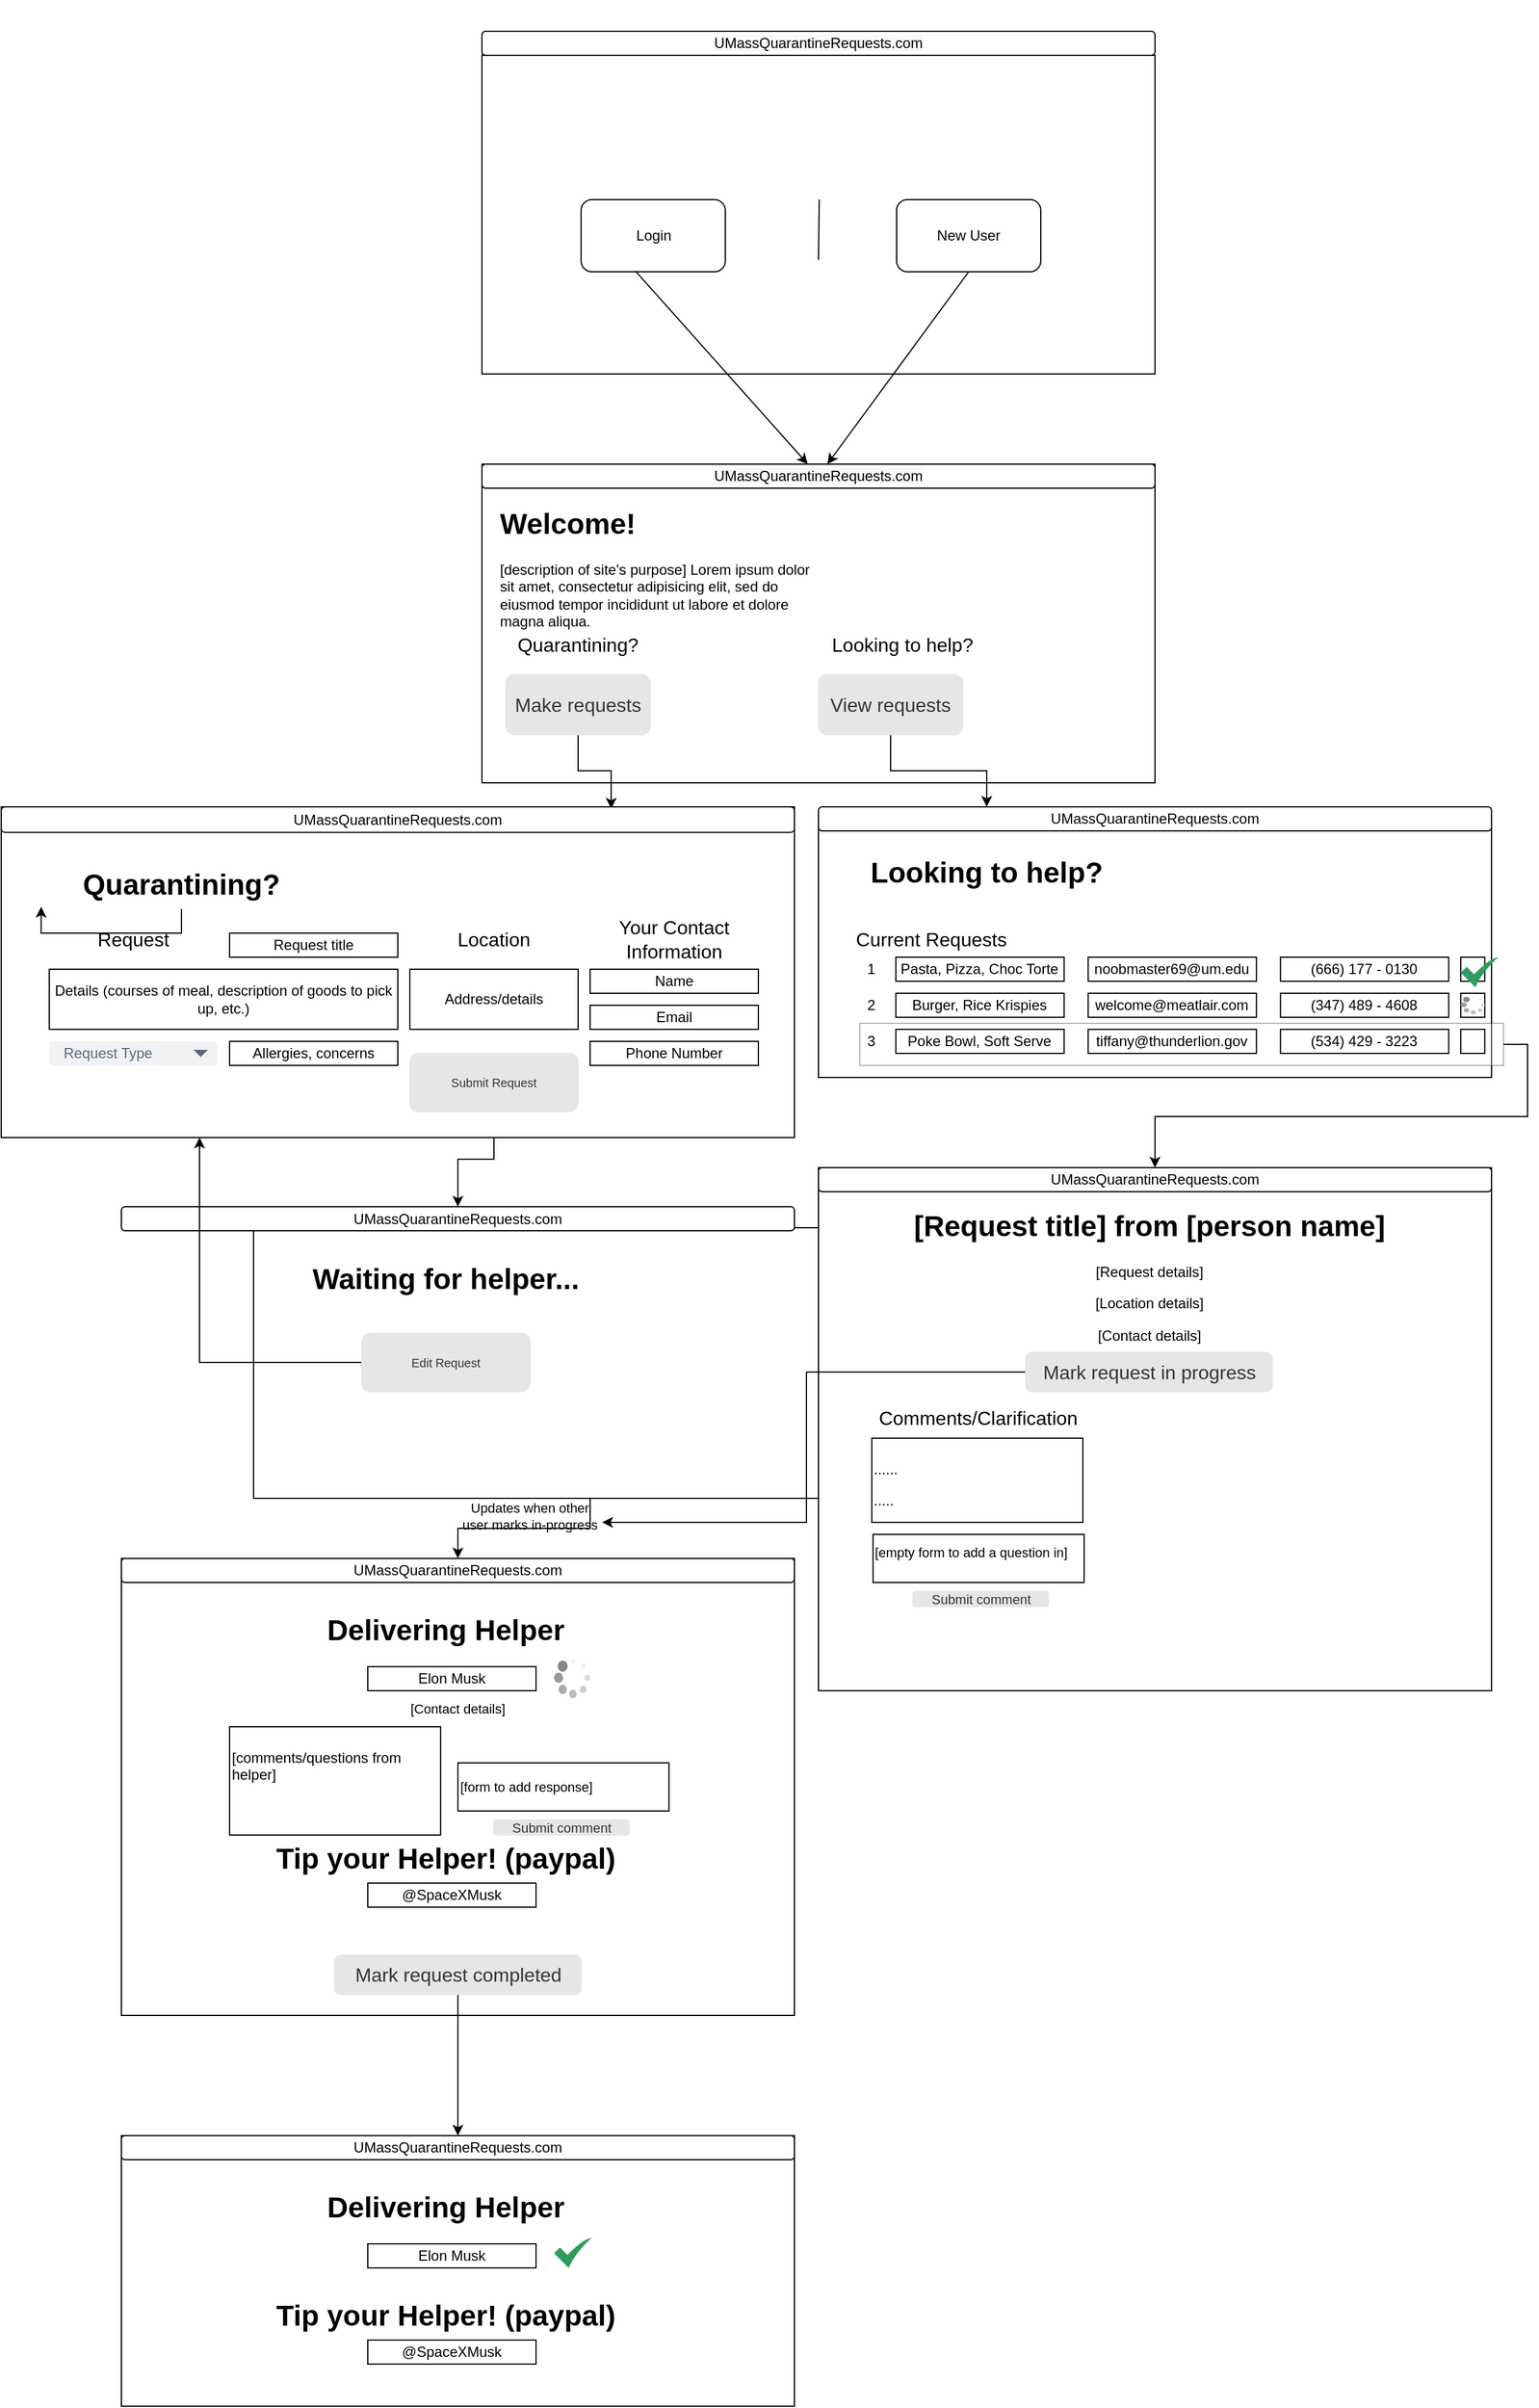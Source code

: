 <mxfile version="15.5.8" type="github">
  <diagram id="xOa8urjB6kpWdedyfURd" name="Page-1">
    <mxGraphModel dx="1102" dy="1680" grid="1" gridSize="10" guides="1" tooltips="1" connect="1" arrows="1" fold="1" page="1" pageScale="1" pageWidth="850" pageHeight="1100" math="0" shadow="0">
      <root>
        <mxCell id="0" />
        <mxCell id="1" parent="0" />
        <mxCell id="gMZ0pz86UfZ7Bh6NmJJu-4" value="" style="rounded=0;whiteSpace=wrap;html=1;" parent="1" vertex="1">
          <mxGeometry x="570" y="-320" width="560" height="265" as="geometry" />
        </mxCell>
        <mxCell id="gMZ0pz86UfZ7Bh6NmJJu-62" style="edgeStyle=orthogonalEdgeStyle;rounded=0;orthogonalLoop=1;jettySize=auto;html=1;entryX=0.769;entryY=0.071;entryDx=0;entryDy=0;entryPerimeter=0;" parent="1" source="gMZ0pz86UfZ7Bh6NmJJu-7" target="gMZ0pz86UfZ7Bh6NmJJu-18" edge="1">
          <mxGeometry relative="1" as="geometry" />
        </mxCell>
        <mxCell id="gMZ0pz86UfZ7Bh6NmJJu-63" style="edgeStyle=orthogonalEdgeStyle;rounded=0;orthogonalLoop=1;jettySize=auto;html=1;entryX=0.25;entryY=0;entryDx=0;entryDy=0;" parent="1" source="gMZ0pz86UfZ7Bh6NmJJu-6" target="gMZ0pz86UfZ7Bh6NmJJu-60" edge="1">
          <mxGeometry relative="1" as="geometry" />
        </mxCell>
        <mxCell id="gMZ0pz86UfZ7Bh6NmJJu-5" value="&lt;h1&gt;Welcome!&lt;/h1&gt;&lt;p&gt;[description of site&#39;s purpose]&amp;nbsp;&lt;span&gt;Lorem ipsum dolor sit amet, consectetur adipisicing elit, sed do eiusmod tempor incididunt ut labore et dolore magna aliqua.&lt;/span&gt;&lt;/p&gt;" style="text;html=1;strokeColor=none;fillColor=none;spacing=5;spacingTop=-20;whiteSpace=wrap;overflow=hidden;rounded=0;align=left;" parent="1" vertex="1">
          <mxGeometry x="580" y="-290" width="280" height="120" as="geometry" />
        </mxCell>
        <mxCell id="gMZ0pz86UfZ7Bh6NmJJu-6" value="&lt;font style=&quot;font-size: 16px&quot;&gt;View requests&lt;/font&gt;" style="rounded=1;html=1;shadow=0;dashed=0;whiteSpace=wrap;fontSize=10;fillColor=#E6E6E6;align=center;strokeColor=#E6E6E6;fontColor=#333333;" parent="1" vertex="1">
          <mxGeometry x="850" y="-145" width="120" height="50" as="geometry" />
        </mxCell>
        <mxCell id="gMZ0pz86UfZ7Bh6NmJJu-7" value="&lt;font style=&quot;font-size: 16px&quot;&gt;Make requests&lt;/font&gt;" style="rounded=1;html=1;shadow=0;dashed=0;whiteSpace=wrap;fontSize=10;fillColor=#E6E6E6;align=center;strokeColor=#E6E6E6;fontColor=#333333;" parent="1" vertex="1">
          <mxGeometry x="590" y="-145" width="120" height="50" as="geometry" />
        </mxCell>
        <mxCell id="gMZ0pz86UfZ7Bh6NmJJu-8" value="Quarantining?" style="text;html=1;strokeColor=none;fillColor=none;align=center;verticalAlign=middle;whiteSpace=wrap;rounded=0;fontSize=16;" parent="1" vertex="1">
          <mxGeometry x="580" y="-185" width="140" height="30" as="geometry" />
        </mxCell>
        <mxCell id="gMZ0pz86UfZ7Bh6NmJJu-9" value="Looking to help?" style="text;html=1;strokeColor=none;fillColor=none;align=center;verticalAlign=middle;whiteSpace=wrap;rounded=0;fontSize=16;" parent="1" vertex="1">
          <mxGeometry x="850" y="-185" width="140" height="30" as="geometry" />
        </mxCell>
        <mxCell id="gMZ0pz86UfZ7Bh6NmJJu-10" value="&#xa;&#xa;&lt;span style=&quot;color: rgb(0, 0, 0); font-family: helvetica; font-size: 12px; font-style: normal; font-weight: 400; letter-spacing: normal; text-align: center; text-indent: 0px; text-transform: none; word-spacing: 0px; background-color: rgb(248, 249, 250); display: inline; float: none;&quot;&gt;UMassQuarantineRequests.com&lt;/span&gt;&#xa;&#xa;" style="rounded=1;whiteSpace=wrap;html=1;" parent="1" vertex="1">
          <mxGeometry x="570" y="-320" width="560" height="20" as="geometry" />
        </mxCell>
        <mxCell id="gMZ0pz86UfZ7Bh6NmJJu-67" style="edgeStyle=orthogonalEdgeStyle;rounded=0;orthogonalLoop=1;jettySize=auto;html=1;exitX=0.5;exitY=1;exitDx=0;exitDy=0;entryX=0.5;entryY=0;entryDx=0;entryDy=0;" parent="1" source="8UkIw04C8tfjKHW86x7a-14" target="gMZ0pz86UfZ7Bh6NmJJu-61" edge="1">
          <mxGeometry relative="1" as="geometry" />
        </mxCell>
        <mxCell id="gMZ0pz86UfZ7Bh6NmJJu-12" value="" style="rounded=0;whiteSpace=wrap;html=1;" parent="1" vertex="1">
          <mxGeometry x="170" y="-35" width="660" height="275" as="geometry" />
        </mxCell>
        <mxCell id="gMZ0pz86UfZ7Bh6NmJJu-13" value="&lt;h1&gt;Quarantining?&lt;/h1&gt;" style="text;html=1;strokeColor=none;fillColor=none;spacing=5;spacingTop=-20;whiteSpace=wrap;overflow=hidden;rounded=0;align=center;" parent="1" vertex="1">
          <mxGeometry x="180" y="10" width="280" height="40" as="geometry" />
        </mxCell>
        <mxCell id="gMZ0pz86UfZ7Bh6NmJJu-16" value="Request" style="text;html=1;strokeColor=none;fillColor=none;align=center;verticalAlign=middle;whiteSpace=wrap;rounded=0;fontSize=16;" parent="1" vertex="1">
          <mxGeometry x="210" y="60" width="140" height="30" as="geometry" />
        </mxCell>
        <mxCell id="gMZ0pz86UfZ7Bh6NmJJu-17" value="Your Contact Information" style="text;html=1;strokeColor=none;fillColor=none;align=center;verticalAlign=middle;whiteSpace=wrap;rounded=0;fontSize=16;" parent="1" vertex="1">
          <mxGeometry x="660" y="60" width="140" height="30" as="geometry" />
        </mxCell>
        <mxCell id="gMZ0pz86UfZ7Bh6NmJJu-18" value="UMassQuarantineRequests.com" style="rounded=1;whiteSpace=wrap;html=1;" parent="1" vertex="1">
          <mxGeometry x="170" y="-35" width="660" height="21.25" as="geometry" />
        </mxCell>
        <mxCell id="gMZ0pz86UfZ7Bh6NmJJu-24" value="Email" style="rounded=0;whiteSpace=wrap;html=1;" parent="1" vertex="1">
          <mxGeometry x="660" y="130" width="140" height="20" as="geometry" />
        </mxCell>
        <mxCell id="gMZ0pz86UfZ7Bh6NmJJu-25" value="Phone Number" style="rounded=0;whiteSpace=wrap;html=1;" parent="1" vertex="1">
          <mxGeometry x="660" y="160" width="140" height="20" as="geometry" />
        </mxCell>
        <mxCell id="gMZ0pz86UfZ7Bh6NmJJu-27" value="Allergies, concerns" style="rounded=0;whiteSpace=wrap;html=1;" parent="1" vertex="1">
          <mxGeometry x="360" y="160" width="140" height="20" as="geometry" />
        </mxCell>
        <mxCell id="gMZ0pz86UfZ7Bh6NmJJu-28" value="" style="rounded=0;whiteSpace=wrap;html=1;" parent="1" vertex="1">
          <mxGeometry x="850" y="-25" width="560" height="215" as="geometry" />
        </mxCell>
        <mxCell id="gMZ0pz86UfZ7Bh6NmJJu-29" value="&lt;h1&gt;Looking to help?&lt;/h1&gt;" style="text;html=1;strokeColor=none;fillColor=none;spacing=5;spacingTop=-20;whiteSpace=wrap;overflow=hidden;rounded=0;align=center;" parent="1" vertex="1">
          <mxGeometry x="850" width="280" height="40" as="geometry" />
        </mxCell>
        <mxCell id="gMZ0pz86UfZ7Bh6NmJJu-30" value="Current Requests" style="text;html=1;strokeColor=none;fillColor=none;align=center;verticalAlign=middle;whiteSpace=wrap;rounded=0;fontSize=16;" parent="1" vertex="1">
          <mxGeometry x="874.38" y="60" width="140" height="30" as="geometry" />
        </mxCell>
        <mxCell id="8UkIw04C8tfjKHW86x7a-26" value="" style="rounded=0;whiteSpace=wrap;html=1;opacity=30;" parent="1" vertex="1">
          <mxGeometry x="884.38" y="145" width="535.62" height="35" as="geometry" />
        </mxCell>
        <mxCell id="gMZ0pz86UfZ7Bh6NmJJu-33" value="Pasta, Pizza, Choc Torte" style="rounded=0;whiteSpace=wrap;html=1;" parent="1" vertex="1">
          <mxGeometry x="914.38" y="90" width="140" height="20" as="geometry" />
        </mxCell>
        <mxCell id="gMZ0pz86UfZ7Bh6NmJJu-34" value="Burger, Rice Krispies" style="rounded=0;whiteSpace=wrap;html=1;" parent="1" vertex="1">
          <mxGeometry x="914.38" y="120" width="140" height="20" as="geometry" />
        </mxCell>
        <mxCell id="gMZ0pz86UfZ7Bh6NmJJu-35" value="Poke Bowl, Soft Serve" style="rounded=0;whiteSpace=wrap;html=1;" parent="1" vertex="1">
          <mxGeometry x="914.38" y="150" width="140" height="20" as="geometry" />
        </mxCell>
        <mxCell id="gMZ0pz86UfZ7Bh6NmJJu-36" value="noobmaster69@um.edu" style="rounded=0;whiteSpace=wrap;html=1;" parent="1" vertex="1">
          <mxGeometry x="1074.38" y="90" width="140" height="20" as="geometry" />
        </mxCell>
        <mxCell id="gMZ0pz86UfZ7Bh6NmJJu-37" value="(666) 177 - 0130" style="rounded=0;whiteSpace=wrap;html=1;" parent="1" vertex="1">
          <mxGeometry x="1234.38" y="90" width="140" height="20" as="geometry" />
        </mxCell>
        <mxCell id="gMZ0pz86UfZ7Bh6NmJJu-44" value="1" style="text;html=1;strokeColor=none;fillColor=none;align=center;verticalAlign=middle;whiteSpace=wrap;rounded=0;" parent="1" vertex="1">
          <mxGeometry x="864.38" y="85" width="60" height="30" as="geometry" />
        </mxCell>
        <mxCell id="gMZ0pz86UfZ7Bh6NmJJu-46" value="2" style="text;html=1;strokeColor=none;fillColor=none;align=center;verticalAlign=middle;whiteSpace=wrap;rounded=0;" parent="1" vertex="1">
          <mxGeometry x="864.38" y="115" width="60" height="30" as="geometry" />
        </mxCell>
        <mxCell id="gMZ0pz86UfZ7Bh6NmJJu-47" value="3" style="text;html=1;strokeColor=none;fillColor=none;align=center;verticalAlign=middle;whiteSpace=wrap;rounded=0;" parent="1" vertex="1">
          <mxGeometry x="864.38" y="145" width="60" height="30" as="geometry" />
        </mxCell>
        <mxCell id="gMZ0pz86UfZ7Bh6NmJJu-49" value="welcome@meatlair.com" style="rounded=0;whiteSpace=wrap;html=1;" parent="1" vertex="1">
          <mxGeometry x="1074.38" y="120" width="140" height="20" as="geometry" />
        </mxCell>
        <mxCell id="gMZ0pz86UfZ7Bh6NmJJu-50" value="(347)&amp;nbsp;489 - 4608" style="rounded=0;whiteSpace=wrap;html=1;" parent="1" vertex="1">
          <mxGeometry x="1234.38" y="120" width="140" height="20" as="geometry" />
        </mxCell>
        <mxCell id="gMZ0pz86UfZ7Bh6NmJJu-51" value="tiffany@thunderlion.gov" style="rounded=0;whiteSpace=wrap;html=1;" parent="1" vertex="1">
          <mxGeometry x="1074.38" y="150" width="140" height="20" as="geometry" />
        </mxCell>
        <mxCell id="gMZ0pz86UfZ7Bh6NmJJu-52" value="(534) 429 - 3223" style="rounded=0;whiteSpace=wrap;html=1;" parent="1" vertex="1">
          <mxGeometry x="1234.38" y="150" width="140" height="20" as="geometry" />
        </mxCell>
        <mxCell id="gMZ0pz86UfZ7Bh6NmJJu-54" value="" style="rounded=0;whiteSpace=wrap;html=1;" parent="1" vertex="1">
          <mxGeometry x="1384.38" y="90" width="20" height="20" as="geometry" />
        </mxCell>
        <mxCell id="gMZ0pz86UfZ7Bh6NmJJu-55" value="" style="rounded=0;whiteSpace=wrap;html=1;" parent="1" vertex="1">
          <mxGeometry x="1384.38" y="120" width="20" height="20" as="geometry" />
        </mxCell>
        <mxCell id="8UkIw04C8tfjKHW86x7a-25" style="edgeStyle=orthogonalEdgeStyle;rounded=0;orthogonalLoop=1;jettySize=auto;html=1;exitX=1;exitY=0.5;exitDx=0;exitDy=0;entryX=0.5;entryY=0;entryDx=0;entryDy=0;" parent="1" source="8UkIw04C8tfjKHW86x7a-26" target="8UkIw04C8tfjKHW86x7a-22" edge="1">
          <mxGeometry relative="1" as="geometry" />
        </mxCell>
        <mxCell id="gMZ0pz86UfZ7Bh6NmJJu-56" value="" style="rounded=0;whiteSpace=wrap;html=1;" parent="1" vertex="1">
          <mxGeometry x="1384.38" y="150" width="20" height="20" as="geometry" />
        </mxCell>
        <mxCell id="gMZ0pz86UfZ7Bh6NmJJu-57" value="" style="sketch=0;html=1;aspect=fixed;strokeColor=none;shadow=0;align=center;verticalAlign=top;fillColor=#2D9C5E;shape=mxgraph.gcp2.check" parent="1" vertex="1">
          <mxGeometry x="1384.38" y="90" width="31.25" height="25" as="geometry" />
        </mxCell>
        <mxCell id="gMZ0pz86UfZ7Bh6NmJJu-58" value="" style="verticalLabelPosition=bottom;shadow=0;dashed=0;align=center;html=1;verticalAlign=top;strokeWidth=1;shape=mxgraph.mockup.misc.loading_circle_1;pointerEvents=1" parent="1" vertex="1">
          <mxGeometry x="1384.38" y="122.5" width="20" height="15" as="geometry" />
        </mxCell>
        <mxCell id="8UkIw04C8tfjKHW86x7a-67" style="edgeStyle=orthogonalEdgeStyle;rounded=0;orthogonalLoop=1;jettySize=auto;html=1;exitX=0.5;exitY=1;exitDx=0;exitDy=0;entryX=0.5;entryY=0;entryDx=0;entryDy=0;fontSize=11;" parent="1" source="gMZ0pz86UfZ7Bh6NmJJu-59" target="8UkIw04C8tfjKHW86x7a-60" edge="1">
          <mxGeometry relative="1" as="geometry" />
        </mxCell>
        <mxCell id="gMZ0pz86UfZ7Bh6NmJJu-59" value="" style="rounded=0;whiteSpace=wrap;html=1;" parent="1" vertex="1">
          <mxGeometry x="380" y="315" width="560" height="225" as="geometry" />
        </mxCell>
        <mxCell id="gMZ0pz86UfZ7Bh6NmJJu-60" value="UMassQuarantineRequests.com" style="rounded=1;whiteSpace=wrap;html=1;" parent="1" vertex="1">
          <mxGeometry x="850" y="-35" width="560" height="20" as="geometry" />
        </mxCell>
        <mxCell id="gMZ0pz86UfZ7Bh6NmJJu-61" value="UMassQuarantineRequests.com" style="rounded=1;whiteSpace=wrap;html=1;" parent="1" vertex="1">
          <mxGeometry x="270" y="297.5" width="560" height="20" as="geometry" />
        </mxCell>
        <mxCell id="gMZ0pz86UfZ7Bh6NmJJu-66" value="&lt;h1&gt;Waiting for helper...&lt;/h1&gt;" style="text;html=1;strokeColor=none;fillColor=none;spacing=5;spacingTop=-20;whiteSpace=wrap;overflow=hidden;rounded=0;align=center;" parent="1" vertex="1">
          <mxGeometry x="400" y="337.5" width="280" height="40" as="geometry" />
        </mxCell>
        <mxCell id="8UkIw04C8tfjKHW86x7a-1" value="Address/details" style="rounded=0;whiteSpace=wrap;html=1;" parent="1" vertex="1">
          <mxGeometry x="510" y="100" width="140" height="50" as="geometry" />
        </mxCell>
        <mxCell id="8UkIw04C8tfjKHW86x7a-2" value="Location" style="text;html=1;strokeColor=none;fillColor=none;align=center;verticalAlign=middle;whiteSpace=wrap;rounded=0;fontSize=16;" parent="1" vertex="1">
          <mxGeometry x="510" y="60" width="140" height="30" as="geometry" />
        </mxCell>
        <mxCell id="8UkIw04C8tfjKHW86x7a-3" value="Request Type" style="rounded=1;fillColor=#F1F2F4;strokeColor=none;html=1;fontColor=#596780;align=left;fontSize=12;spacingLeft=10;sketch=0;" parent="1" vertex="1">
          <mxGeometry x="210" y="160" width="140" height="20" as="geometry" />
        </mxCell>
        <mxCell id="8UkIw04C8tfjKHW86x7a-4" value="" style="shape=triangle;direction=south;fillColor=#596780;strokeColor=none;html=1;sketch=0;" parent="8UkIw04C8tfjKHW86x7a-3" vertex="1">
          <mxGeometry x="1" y="0.5" width="12" height="6" relative="1" as="geometry">
            <mxPoint x="-20" y="-3" as="offset" />
          </mxGeometry>
        </mxCell>
        <mxCell id="8UkIw04C8tfjKHW86x7a-12" value="Details (courses of meal, description of goods to pick up, etc.)" style="rounded=0;whiteSpace=wrap;html=1;" parent="1" vertex="1">
          <mxGeometry x="210" y="100" width="290" height="50" as="geometry" />
        </mxCell>
        <mxCell id="8UkIw04C8tfjKHW86x7a-14" value="Submit Request" style="rounded=1;html=1;shadow=0;dashed=0;whiteSpace=wrap;fontSize=10;fillColor=#E6E6E6;align=center;strokeColor=#E6E6E6;fontColor=#333333;" parent="1" vertex="1">
          <mxGeometry x="510" y="170" width="140" height="48.44" as="geometry" />
        </mxCell>
        <mxCell id="8UkIw04C8tfjKHW86x7a-16" value="" style="rounded=0;whiteSpace=wrap;html=1;" parent="1" vertex="1">
          <mxGeometry x="850" y="265" width="560" height="435" as="geometry" />
        </mxCell>
        <mxCell id="8UkIw04C8tfjKHW86x7a-17" value="&lt;h1&gt;[Request title] from [person name]&lt;/h1&gt;&lt;p&gt;[Request details]&lt;/p&gt;&lt;p&gt;[Location details]&lt;/p&gt;&lt;p&gt;[Contact details]&lt;/p&gt;" style="text;html=1;strokeColor=none;fillColor=none;spacing=5;spacingTop=-20;whiteSpace=wrap;overflow=hidden;rounded=0;align=center;" parent="1" vertex="1">
          <mxGeometry x="912.5" y="293.75" width="425" height="120" as="geometry" />
        </mxCell>
        <mxCell id="8UkIw04C8tfjKHW86x7a-69" style="edgeStyle=orthogonalEdgeStyle;rounded=0;orthogonalLoop=1;jettySize=auto;html=1;exitX=0;exitY=0.5;exitDx=0;exitDy=0;fontSize=11;" parent="1" source="8UkIw04C8tfjKHW86x7a-19" target="8UkIw04C8tfjKHW86x7a-70" edge="1">
          <mxGeometry relative="1" as="geometry">
            <mxPoint x="560" y="560" as="targetPoint" />
            <Array as="points">
              <mxPoint x="840" y="435" />
              <mxPoint x="840" y="560" />
            </Array>
          </mxGeometry>
        </mxCell>
        <mxCell id="8UkIw04C8tfjKHW86x7a-19" value="&lt;font style=&quot;font-size: 16px&quot;&gt;Mark request in progress&lt;/font&gt;" style="rounded=1;html=1;shadow=0;dashed=0;whiteSpace=wrap;fontSize=10;fillColor=#E6E6E6;align=center;strokeColor=#E6E6E6;fontColor=#333333;" parent="1" vertex="1">
          <mxGeometry x="1022.5" y="418.75" width="205" height="32.5" as="geometry" />
        </mxCell>
        <mxCell id="8UkIw04C8tfjKHW86x7a-22" value="&#xa;&#xa;&lt;span style=&quot;color: rgb(0, 0, 0); font-family: helvetica; font-size: 12px; font-style: normal; font-weight: 400; letter-spacing: normal; text-align: center; text-indent: 0px; text-transform: none; word-spacing: 0px; background-color: rgb(248, 249, 250); display: inline; float: none;&quot;&gt;UMassQuarantineRequests.com&lt;/span&gt;&#xa;&#xa;" style="rounded=1;whiteSpace=wrap;html=1;" parent="1" vertex="1">
          <mxGeometry x="850" y="265" width="560" height="20" as="geometry" />
        </mxCell>
        <mxCell id="8UkIw04C8tfjKHW86x7a-29" value="Request title" style="rounded=0;whiteSpace=wrap;html=1;" parent="1" vertex="1">
          <mxGeometry x="360" y="70" width="140" height="20" as="geometry" />
        </mxCell>
        <mxCell id="8UkIw04C8tfjKHW86x7a-30" value="Name" style="rounded=0;whiteSpace=wrap;html=1;" parent="1" vertex="1">
          <mxGeometry x="660" y="100" width="140" height="20" as="geometry" />
        </mxCell>
        <mxCell id="8UkIw04C8tfjKHW86x7a-41" value="Comments/Clarification" style="text;html=1;strokeColor=none;fillColor=none;align=center;verticalAlign=middle;whiteSpace=wrap;rounded=0;fontSize=16;" parent="1" vertex="1">
          <mxGeometry x="912.5" y="457.5" width="140" height="30" as="geometry" />
        </mxCell>
        <mxCell id="8UkIw04C8tfjKHW86x7a-42" value="&lt;p style=&quot;line-height: 1.2&quot;&gt;......&lt;/p&gt;&lt;p style=&quot;line-height: 1.2&quot;&gt;.....&lt;/p&gt;" style="rounded=0;whiteSpace=wrap;html=1;align=left;verticalAlign=top;" parent="1" vertex="1">
          <mxGeometry x="894.38" y="490" width="175.62" height="70" as="geometry" />
        </mxCell>
        <mxCell id="8UkIw04C8tfjKHW86x7a-43" value="&lt;p style=&quot;line-height: 1 ; font-size: 11px&quot;&gt;&lt;font style=&quot;font-size: 11px&quot;&gt;[empty form to add a question in]&lt;/font&gt;&lt;/p&gt;&lt;p style=&quot;line-height: 0 ; font-size: 11px&quot;&gt;&lt;br&gt;&lt;/p&gt;" style="rounded=0;whiteSpace=wrap;html=1;align=left;verticalAlign=middle;spacing=2;" parent="1" vertex="1">
          <mxGeometry x="895.38" y="570" width="175.62" height="40" as="geometry" />
        </mxCell>
        <mxCell id="8UkIw04C8tfjKHW86x7a-44" value="&lt;span style=&quot;font-size: 11px&quot;&gt;Submit comment&lt;/span&gt;" style="rounded=1;html=1;shadow=0;dashed=0;whiteSpace=wrap;fontSize=10;fillColor=#E6E6E6;align=center;strokeColor=#E6E6E6;fontColor=#333333;" parent="1" vertex="1">
          <mxGeometry x="928.75" y="617.5" width="112.5" height="12.5" as="geometry" />
        </mxCell>
        <mxCell id="8UkIw04C8tfjKHW86x7a-45" value="" style="rounded=0;whiteSpace=wrap;html=1;" parent="1" vertex="1">
          <mxGeometry x="270" y="1070" width="560" height="225" as="geometry" />
        </mxCell>
        <mxCell id="8UkIw04C8tfjKHW86x7a-46" value="UMassQuarantineRequests.com" style="rounded=1;whiteSpace=wrap;html=1;" parent="1" vertex="1">
          <mxGeometry x="270" y="1070" width="560" height="20" as="geometry" />
        </mxCell>
        <mxCell id="8UkIw04C8tfjKHW86x7a-47" value="Elon Musk" style="rounded=0;whiteSpace=wrap;html=1;" parent="1" vertex="1">
          <mxGeometry x="475" y="1160" width="140" height="20" as="geometry" />
        </mxCell>
        <mxCell id="8UkIw04C8tfjKHW86x7a-48" value="&lt;h1&gt;Delivering Helper&lt;/h1&gt;" style="text;html=1;strokeColor=none;fillColor=none;spacing=5;spacingTop=-20;whiteSpace=wrap;overflow=hidden;rounded=0;align=center;" parent="1" vertex="1">
          <mxGeometry x="400" y="1110" width="280" height="40" as="geometry" />
        </mxCell>
        <mxCell id="8UkIw04C8tfjKHW86x7a-50" value="&lt;h1&gt;Tip your Helper! (paypal)&lt;/h1&gt;" style="text;html=1;strokeColor=none;fillColor=none;spacing=5;spacingTop=-20;whiteSpace=wrap;overflow=hidden;rounded=0;align=center;" parent="1" vertex="1">
          <mxGeometry x="345" y="1200" width="390" height="40" as="geometry" />
        </mxCell>
        <mxCell id="8UkIw04C8tfjKHW86x7a-51" value="@SpaceXMusk" style="rounded=0;whiteSpace=wrap;html=1;" parent="1" vertex="1">
          <mxGeometry x="475" y="1240" width="140" height="20" as="geometry" />
        </mxCell>
        <mxCell id="8UkIw04C8tfjKHW86x7a-59" value="" style="rounded=0;whiteSpace=wrap;html=1;" parent="1" vertex="1">
          <mxGeometry x="270" y="590" width="560" height="380" as="geometry" />
        </mxCell>
        <mxCell id="8UkIw04C8tfjKHW86x7a-68" style="edgeStyle=orthogonalEdgeStyle;rounded=0;orthogonalLoop=1;jettySize=auto;html=1;exitX=0.5;exitY=1;exitDx=0;exitDy=0;entryX=0.5;entryY=0;entryDx=0;entryDy=0;fontSize=11;" parent="1" source="8UkIw04C8tfjKHW86x7a-71" target="8UkIw04C8tfjKHW86x7a-46" edge="1">
          <mxGeometry relative="1" as="geometry" />
        </mxCell>
        <mxCell id="8UkIw04C8tfjKHW86x7a-60" value="UMassQuarantineRequests.com" style="rounded=1;whiteSpace=wrap;html=1;" parent="1" vertex="1">
          <mxGeometry x="270" y="590" width="560" height="20" as="geometry" />
        </mxCell>
        <mxCell id="8UkIw04C8tfjKHW86x7a-61" value="Elon Musk" style="rounded=0;whiteSpace=wrap;html=1;" parent="1" vertex="1">
          <mxGeometry x="475" y="680" width="140" height="20" as="geometry" />
        </mxCell>
        <mxCell id="8UkIw04C8tfjKHW86x7a-62" value="&lt;h1&gt;Delivering Helper&lt;/h1&gt;" style="text;html=1;strokeColor=none;fillColor=none;spacing=5;spacingTop=-20;whiteSpace=wrap;overflow=hidden;rounded=0;align=center;" parent="1" vertex="1">
          <mxGeometry x="400" y="630" width="280" height="40" as="geometry" />
        </mxCell>
        <mxCell id="8UkIw04C8tfjKHW86x7a-63" value="" style="verticalLabelPosition=bottom;shadow=0;dashed=0;align=center;html=1;verticalAlign=top;strokeWidth=1;shape=mxgraph.mockup.misc.loading_circle_1;pointerEvents=1" parent="1" vertex="1">
          <mxGeometry x="630" y="673.75" width="30" height="32.5" as="geometry" />
        </mxCell>
        <mxCell id="8UkIw04C8tfjKHW86x7a-64" value="&lt;h1&gt;Tip your Helper! (paypal)&lt;/h1&gt;" style="text;html=1;strokeColor=none;fillColor=none;spacing=5;spacingTop=-20;whiteSpace=wrap;overflow=hidden;rounded=0;align=center;" parent="1" vertex="1">
          <mxGeometry x="345" y="820" width="390" height="40" as="geometry" />
        </mxCell>
        <mxCell id="8UkIw04C8tfjKHW86x7a-65" value="@SpaceXMusk" style="rounded=0;whiteSpace=wrap;html=1;" parent="1" vertex="1">
          <mxGeometry x="475" y="860" width="140" height="20" as="geometry" />
        </mxCell>
        <mxCell id="8UkIw04C8tfjKHW86x7a-70" value="Updates when other user marks in-progress" style="text;html=1;strokeColor=none;fillColor=none;align=center;verticalAlign=middle;whiteSpace=wrap;rounded=0;fontSize=11;" parent="1" vertex="1">
          <mxGeometry x="550" y="540" width="120" height="30" as="geometry" />
        </mxCell>
        <mxCell id="8UkIw04C8tfjKHW86x7a-71" value="&lt;font style=&quot;font-size: 16px&quot;&gt;Mark request completed&lt;/font&gt;" style="rounded=1;html=1;shadow=0;dashed=0;whiteSpace=wrap;fontSize=10;fillColor=#E6E6E6;align=center;strokeColor=#E6E6E6;fontColor=#333333;" parent="1" vertex="1">
          <mxGeometry x="447.5" y="920" width="205" height="32.5" as="geometry" />
        </mxCell>
        <mxCell id="8UkIw04C8tfjKHW86x7a-76" value="" style="sketch=0;html=1;aspect=fixed;strokeColor=none;shadow=0;align=center;verticalAlign=top;fillColor=#2D9C5E;shape=mxgraph.gcp2.check" parent="1" vertex="1">
          <mxGeometry x="630.0" y="1155" width="31.25" height="25" as="geometry" />
        </mxCell>
        <mxCell id="8UkIw04C8tfjKHW86x7a-77" value="[Contact details]" style="text;html=1;strokeColor=none;fillColor=none;align=center;verticalAlign=middle;whiteSpace=wrap;rounded=0;fontSize=11;" parent="1" vertex="1">
          <mxGeometry x="490" y="700" width="120" height="30" as="geometry" />
        </mxCell>
        <mxCell id="8UkIw04C8tfjKHW86x7a-78" value="&lt;p style=&quot;line-height: 1.2&quot;&gt;[comments/questions from helper]&lt;/p&gt;" style="rounded=0;whiteSpace=wrap;html=1;align=left;verticalAlign=top;" parent="1" vertex="1">
          <mxGeometry x="360" y="730" width="175.62" height="90" as="geometry" />
        </mxCell>
        <mxCell id="8UkIw04C8tfjKHW86x7a-79" value="&lt;p style=&quot;line-height: 1 ; font-size: 11px&quot;&gt;[form to add response]&lt;/p&gt;" style="rounded=0;whiteSpace=wrap;html=1;align=left;verticalAlign=middle;spacing=2;" parent="1" vertex="1">
          <mxGeometry x="550" y="760" width="175.62" height="40" as="geometry" />
        </mxCell>
        <mxCell id="8UkIw04C8tfjKHW86x7a-80" value="&lt;span style=&quot;font-size: 11px&quot;&gt;Submit comment&lt;/span&gt;" style="rounded=1;html=1;shadow=0;dashed=0;whiteSpace=wrap;fontSize=10;fillColor=#E6E6E6;align=center;strokeColor=#E6E6E6;fontColor=#333333;" parent="1" vertex="1">
          <mxGeometry x="580.0" y="807.5" width="112.5" height="12.5" as="geometry" />
        </mxCell>
        <mxCell id="8UkIw04C8tfjKHW86x7a-83" style="edgeStyle=orthogonalEdgeStyle;rounded=0;orthogonalLoop=1;jettySize=auto;html=1;exitX=0;exitY=0.5;exitDx=0;exitDy=0;entryX=0.25;entryY=1;entryDx=0;entryDy=0;fontSize=11;" parent="1" source="8UkIw04C8tfjKHW86x7a-82" target="gMZ0pz86UfZ7Bh6NmJJu-12" edge="1">
          <mxGeometry relative="1" as="geometry" />
        </mxCell>
        <mxCell id="8UkIw04C8tfjKHW86x7a-82" value="Edit Request" style="rounded=1;html=1;shadow=0;dashed=0;whiteSpace=wrap;fontSize=10;fillColor=#E6E6E6;align=center;strokeColor=#E6E6E6;fontColor=#333333;" parent="1" vertex="1">
          <mxGeometry x="470" y="402.81" width="140" height="48.44" as="geometry" />
        </mxCell>
        <mxCell id="MTcIwoVqt6RtLrn1y44d-1" value="" style="rounded=0;whiteSpace=wrap;html=1;" parent="1" vertex="1">
          <mxGeometry x="570" y="-660" width="560" height="265" as="geometry" />
        </mxCell>
        <mxCell id="MTcIwoVqt6RtLrn1y44d-2" value="&#xa;&#xa;&lt;span style=&quot;color: rgb(0, 0, 0); font-family: helvetica; font-size: 12px; font-style: normal; font-weight: 400; letter-spacing: normal; text-align: center; text-indent: 0px; text-transform: none; word-spacing: 0px; background-color: rgb(248, 249, 250); display: inline; float: none;&quot;&gt;UMassQuarantineRequests.com&lt;/span&gt;&#xa;&#xa;" style="rounded=1;whiteSpace=wrap;html=1;" parent="1" vertex="1">
          <mxGeometry x="570" y="-680" width="560" height="20" as="geometry" />
        </mxCell>
        <mxCell id="MTcIwoVqt6RtLrn1y44d-10" value="" style="endArrow=none;html=1;rounded=0;" parent="1" edge="1">
          <mxGeometry width="50" height="50" relative="1" as="geometry">
            <mxPoint x="850" y="-490" as="sourcePoint" />
            <mxPoint x="850.62" y="-540" as="targetPoint" />
          </mxGeometry>
        </mxCell>
        <mxCell id="MTcIwoVqt6RtLrn1y44d-11" value="Login" style="rounded=1;whiteSpace=wrap;html=1;" parent="1" vertex="1">
          <mxGeometry x="652.5" y="-540" width="120" height="60" as="geometry" />
        </mxCell>
        <mxCell id="MTcIwoVqt6RtLrn1y44d-12" value="New User" style="rounded=1;whiteSpace=wrap;html=1;" parent="1" vertex="1">
          <mxGeometry x="915" y="-540" width="120" height="60" as="geometry" />
        </mxCell>
        <mxCell id="MTcIwoVqt6RtLrn1y44d-14" value="" style="endArrow=classic;html=1;rounded=0;exitX=0.376;exitY=0.988;exitDx=0;exitDy=0;exitPerimeter=0;" parent="1" source="MTcIwoVqt6RtLrn1y44d-11" target="gMZ0pz86UfZ7Bh6NmJJu-10" edge="1">
          <mxGeometry width="50" height="50" relative="1" as="geometry">
            <mxPoint x="692.5" y="-390" as="sourcePoint" />
            <mxPoint x="742.5" y="-440" as="targetPoint" />
          </mxGeometry>
        </mxCell>
        <mxCell id="MTcIwoVqt6RtLrn1y44d-15" value="" style="endArrow=classic;html=1;rounded=0;exitX=0.5;exitY=1;exitDx=0;exitDy=0;" parent="1" source="MTcIwoVqt6RtLrn1y44d-12" target="gMZ0pz86UfZ7Bh6NmJJu-10" edge="1">
          <mxGeometry width="50" height="50" relative="1" as="geometry">
            <mxPoint x="1110" y="-350" as="sourcePoint" />
            <mxPoint x="1160" y="-400" as="targetPoint" />
          </mxGeometry>
        </mxCell>
        <mxCell id="93Qjyc0g4FZ4KYOtwzbX-1" style="edgeStyle=orthogonalEdgeStyle;rounded=0;orthogonalLoop=1;jettySize=auto;html=1;exitX=0.5;exitY=1;exitDx=0;exitDy=0;entryX=0.083;entryY=0.952;entryDx=0;entryDy=0;entryPerimeter=0;" edge="1" parent="1" source="gMZ0pz86UfZ7Bh6NmJJu-13" target="gMZ0pz86UfZ7Bh6NmJJu-13">
          <mxGeometry relative="1" as="geometry" />
        </mxCell>
      </root>
    </mxGraphModel>
  </diagram>
</mxfile>
